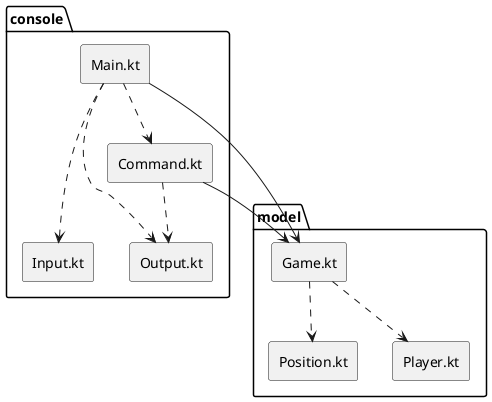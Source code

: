 @startuml
'https://plantuml.com/component-diagram

skinparam componentStyle rectangle

package model {
  [Game.kt] ..> [Position.kt]
  [Game.kt] ..> [Player.kt]
}

package console {
  [Main.kt] ..> [Command.kt]
  [Main.kt] ...> [Input.kt]
  [Main.kt] ..> [Output.kt]
  [Command.kt] ..> [Output.kt]
}

[Command.kt] --> [Game.kt]
[Main.kt] --> [Game.kt]

@enduml